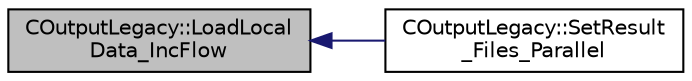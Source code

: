 digraph "COutputLegacy::LoadLocalData_IncFlow"
{
  edge [fontname="Helvetica",fontsize="10",labelfontname="Helvetica",labelfontsize="10"];
  node [fontname="Helvetica",fontsize="10",shape=record];
  rankdir="LR";
  Node361 [label="COutputLegacy::LoadLocal\lData_IncFlow",height=0.2,width=0.4,color="black", fillcolor="grey75", style="filled", fontcolor="black"];
  Node361 -> Node362 [dir="back",color="midnightblue",fontsize="10",style="solid",fontname="Helvetica"];
  Node362 [label="COutputLegacy::SetResult\l_Files_Parallel",height=0.2,width=0.4,color="black", fillcolor="white", style="filled",URL="$class_c_output_legacy.html#a9e7832982d8237df4df455b027fd203b",tooltip="Writes and organizes the all the output files, except the history one, for parallel computations..."];
}
